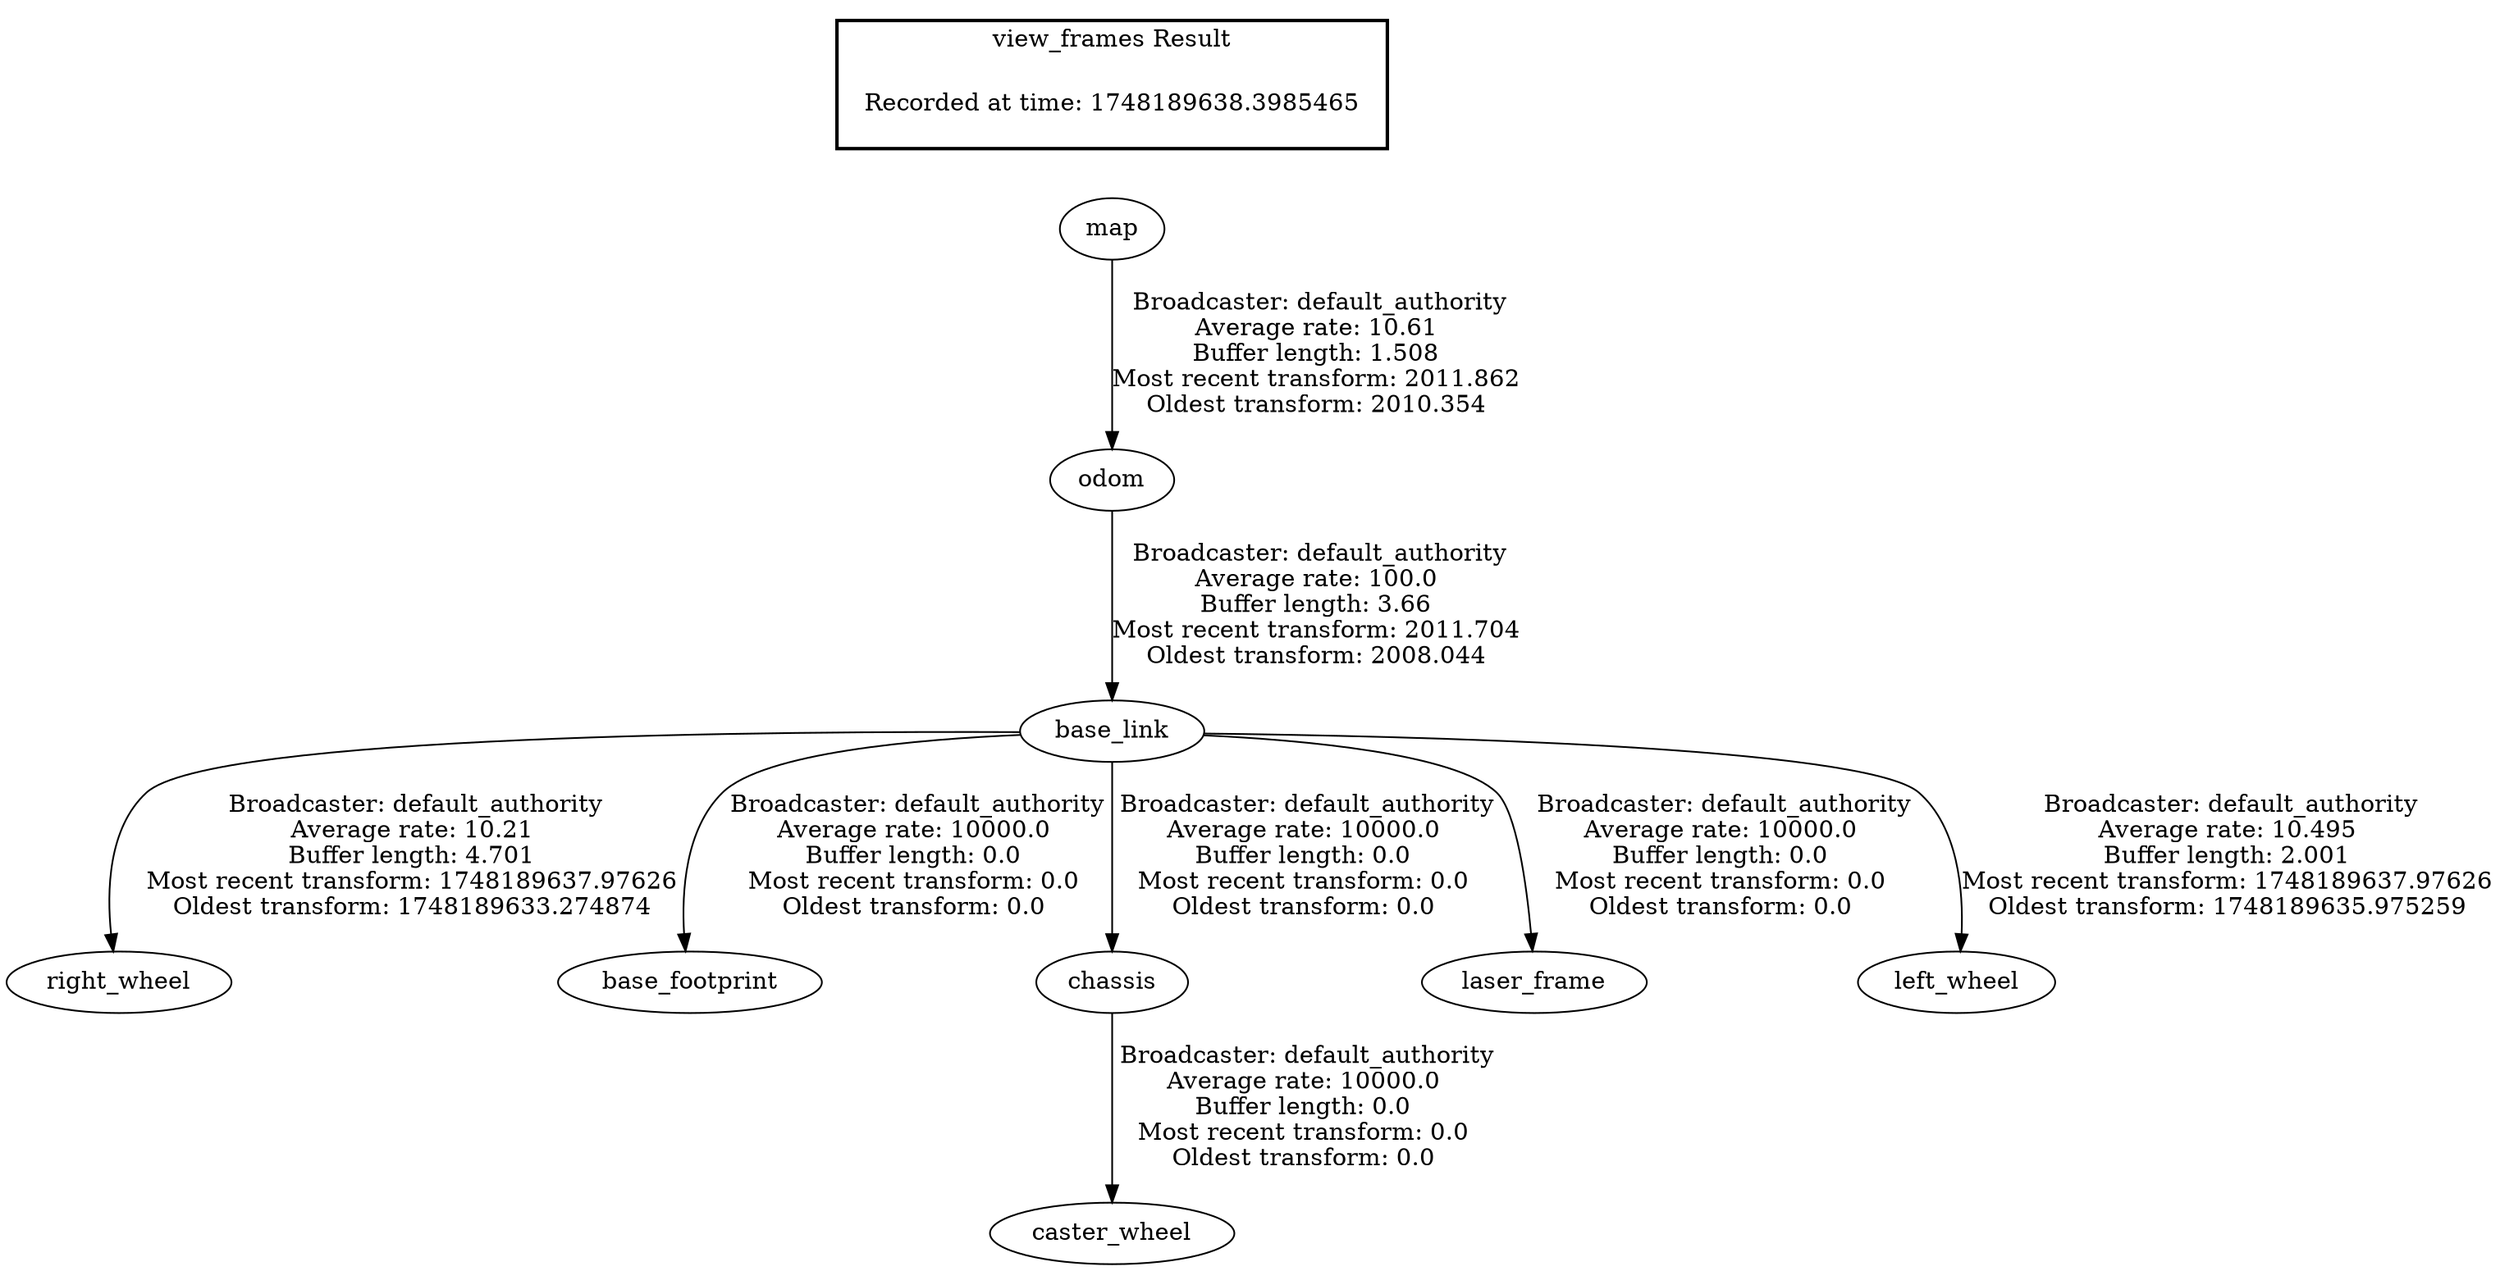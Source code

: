 digraph G {
"base_link" -> "right_wheel"[label=" Broadcaster: default_authority\nAverage rate: 10.21\nBuffer length: 4.701\nMost recent transform: 1748189637.97626\nOldest transform: 1748189633.274874\n"];
"odom" -> "base_link"[label=" Broadcaster: default_authority\nAverage rate: 100.0\nBuffer length: 3.66\nMost recent transform: 2011.704\nOldest transform: 2008.044\n"];
"base_link" -> "base_footprint"[label=" Broadcaster: default_authority\nAverage rate: 10000.0\nBuffer length: 0.0\nMost recent transform: 0.0\nOldest transform: 0.0\n"];
"chassis" -> "caster_wheel"[label=" Broadcaster: default_authority\nAverage rate: 10000.0\nBuffer length: 0.0\nMost recent transform: 0.0\nOldest transform: 0.0\n"];
"base_link" -> "chassis"[label=" Broadcaster: default_authority\nAverage rate: 10000.0\nBuffer length: 0.0\nMost recent transform: 0.0\nOldest transform: 0.0\n"];
"base_link" -> "laser_frame"[label=" Broadcaster: default_authority\nAverage rate: 10000.0\nBuffer length: 0.0\nMost recent transform: 0.0\nOldest transform: 0.0\n"];
"base_link" -> "left_wheel"[label=" Broadcaster: default_authority\nAverage rate: 10.495\nBuffer length: 2.001\nMost recent transform: 1748189637.97626\nOldest transform: 1748189635.975259\n"];
"map" -> "odom"[label=" Broadcaster: default_authority\nAverage rate: 10.61\nBuffer length: 1.508\nMost recent transform: 2011.862\nOldest transform: 2010.354\n"];
edge [style=invis];
 subgraph cluster_legend { style=bold; color=black; label ="view_frames Result";
"Recorded at time: 1748189638.3985465"[ shape=plaintext ] ;
}->"map";
}